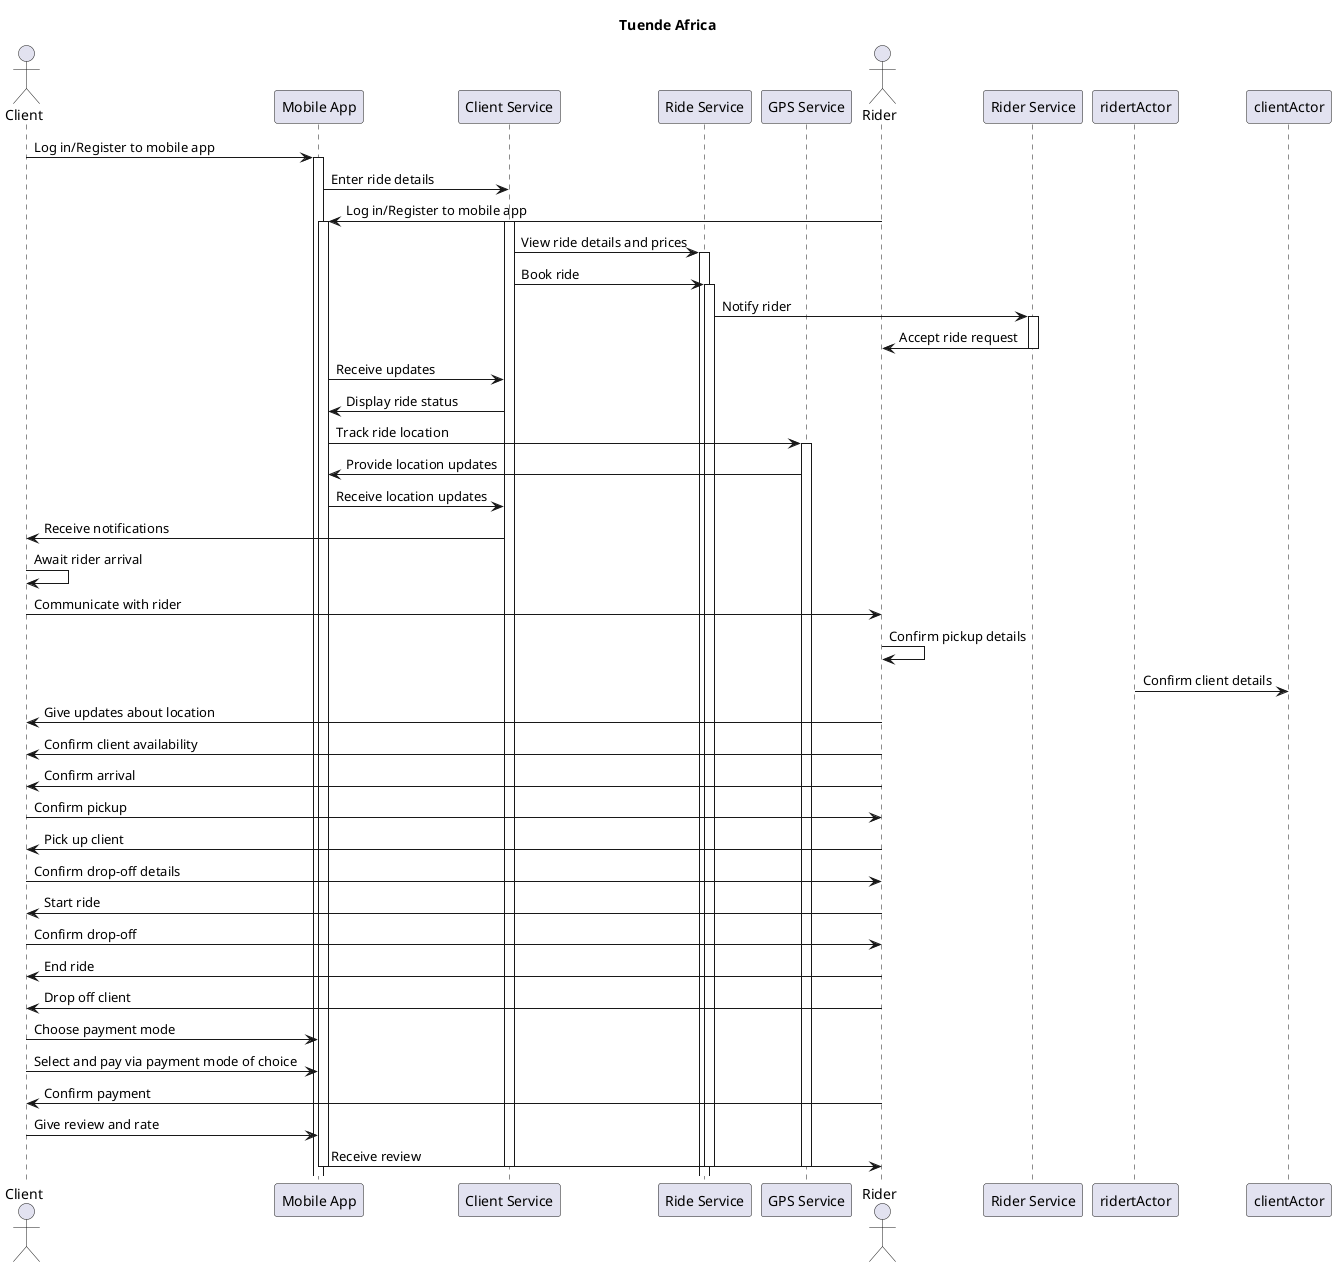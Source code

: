 @startuml TuendeAfricaSequenceDiagram

title Tuende Africa

actor "Client" as ClientActor
participant "Mobile App" as MobileApp
participant "Client Service" as ClientService
participant "Ride Service" as RideService
participant "GPS Service" as GPSService
actor "Rider" as RiderActor
participant "Rider Service" as RiderService

ClientActor -> MobileApp: Log in/Register to mobile app
activate MobileApp
MobileApp -> ClientService: Enter ride details
RiderActor -> MobileApp: Log in/Register to mobile app
activate MobileApp
activate ClientService
ClientService -> RideService: View ride details and prices
activate RideService
ClientService -> RideService: Book ride
activate RideService
RideService -> RiderService: Notify rider
activate RiderService
RiderService -> RiderActor: Accept ride request
deactivate RiderService
MobileApp -> ClientService: Receive updates
ClientService -> MobileApp: Display ride status
MobileApp -> GPSService: Track ride location
activate GPSService
GPSService -> MobileApp: Provide location updates
MobileApp -> ClientService: Receive location updates
ClientService -> ClientActor: Receive notifications
ClientActor -> ClientActor: Await rider arrival
ClientActor -> RiderActor: Communicate with rider
RiderActor -> RiderActor: Confirm pickup details
ridertActor -> clientActor: Confirm client details
RiderActor -> ClientActor: Give updates about location
RiderActor -> ClientActor: Confirm client availability
RiderActor -> ClientActor: Confirm arrival
ClientActor -> RiderActor: Confirm pickup
RiderActor -> ClientActor: Pick up client
ClientActor -> RiderActor: Confirm drop-off details
RiderActor -> ClientActor: Start ride
ClientActor -> RiderActor: Confirm drop-off
RiderActor -> ClientActor: End ride
RiderActor -> ClientActor: Drop off client
ClientActor -> MobileApp: Choose payment mode
ClientActor -> MobileApp: Select and pay via payment mode of choice
RiderActor -> ClientActor: Confirm payment 
ClientActor -> MobileApp: Give review and rate
MobileApp -> RiderActor: Receive review

deactivate MobileApp
deactivate ClientService
deactivate RideService
deactivate GPSService

@enduml

